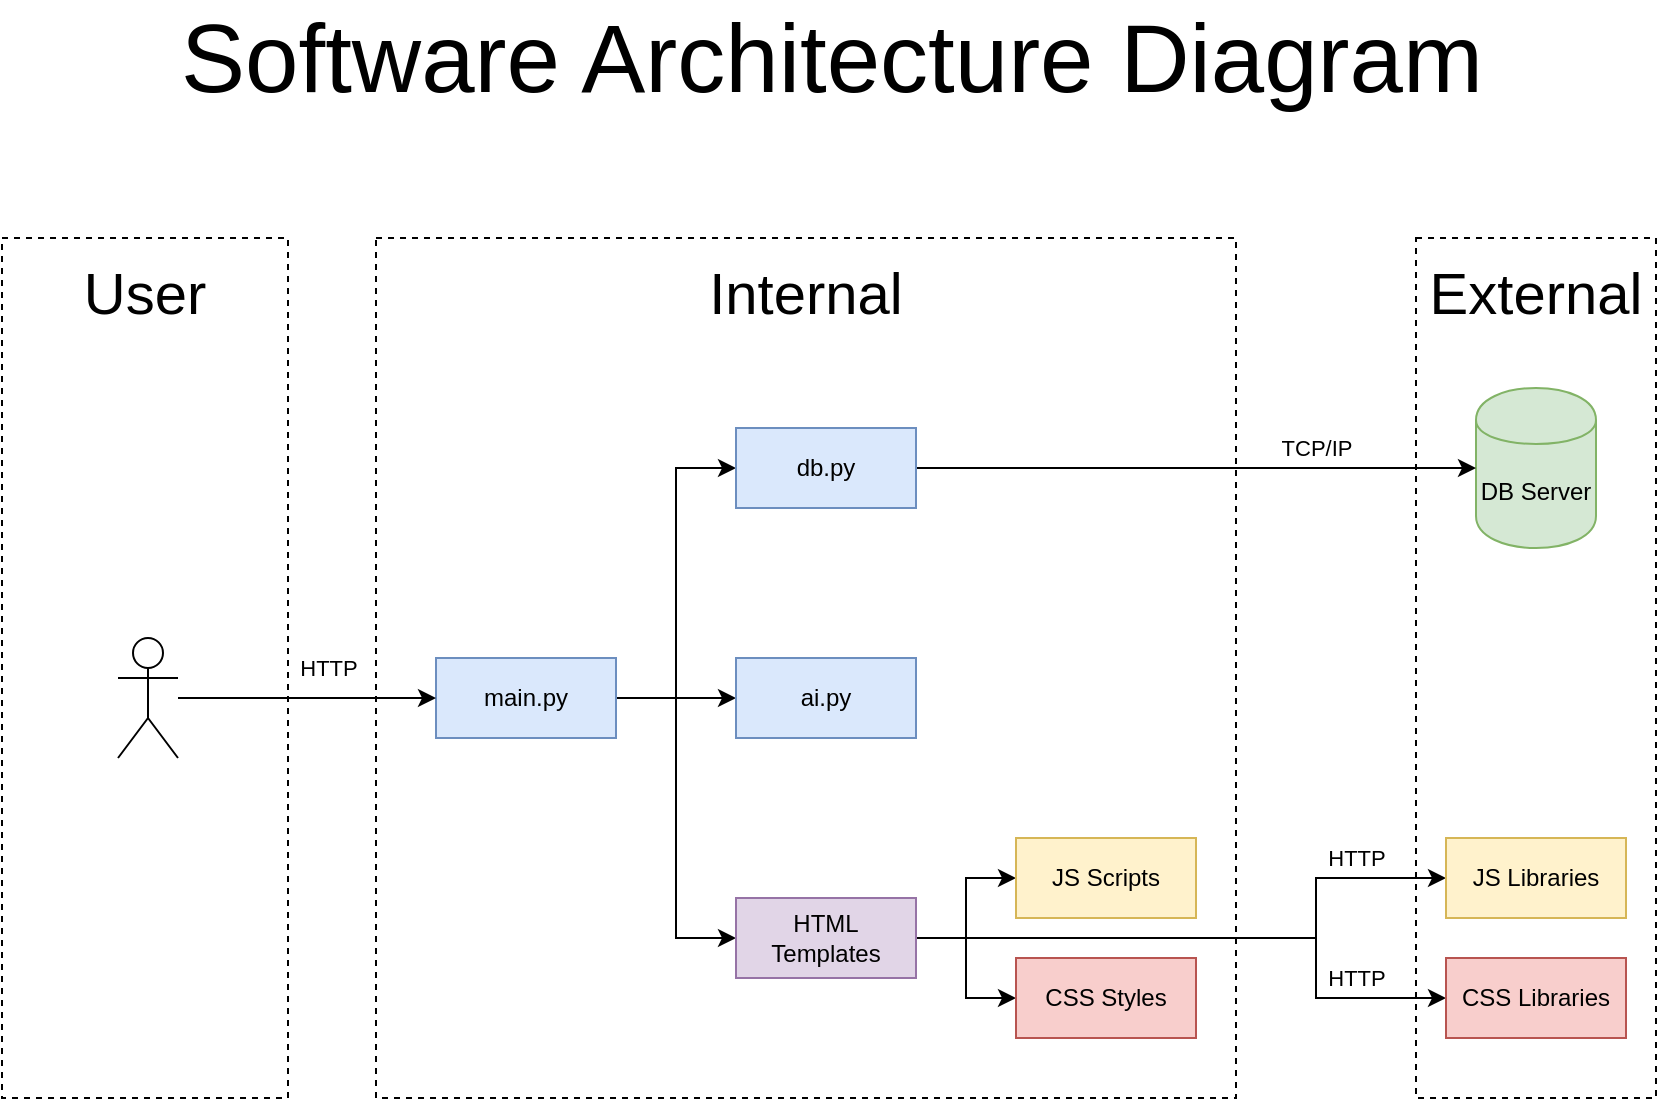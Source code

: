 <mxfile version="21.1.2" type="device">
  <diagram name="Página-1" id="v2aNgxTh3xgR2N08UNbh">
    <mxGraphModel dx="1050" dy="573" grid="1" gridSize="10" guides="1" tooltips="1" connect="1" arrows="1" fold="1" page="1" pageScale="1" pageWidth="827" pageHeight="1169" math="0" shadow="0">
      <root>
        <mxCell id="0" />
        <mxCell id="1" parent="0" />
        <mxCell id="pgucyoUJA00ZQtkNKtDw-3" value="External" style="html=1;dashed=1;whiteSpace=wrap;spacingTop=-375;fontSize=29;" vertex="1" parent="1">
          <mxGeometry x="707" y="155" width="120" height="430" as="geometry" />
        </mxCell>
        <mxCell id="pgucyoUJA00ZQtkNKtDw-1" value="DB Server" style="shape=cylinder;whiteSpace=wrap;html=1;boundedLbl=1;backgroundOutline=1;fillColor=#d5e8d4;strokeColor=#82b366;" vertex="1" parent="1">
          <mxGeometry x="737" y="230" width="60" height="80" as="geometry" />
        </mxCell>
        <mxCell id="pgucyoUJA00ZQtkNKtDw-6" value="Internal" style="html=1;dashed=1;whiteSpace=wrap;fontSize=29;spacingTop=-375;" vertex="1" parent="1">
          <mxGeometry x="187" y="155" width="430" height="430" as="geometry" />
        </mxCell>
        <mxCell id="pgucyoUJA00ZQtkNKtDw-19" style="edgeStyle=orthogonalEdgeStyle;rounded=0;orthogonalLoop=1;jettySize=auto;html=1;entryX=0;entryY=0.5;entryDx=0;entryDy=0;" edge="1" parent="1" source="pgucyoUJA00ZQtkNKtDw-11" target="pgucyoUJA00ZQtkNKtDw-15">
          <mxGeometry relative="1" as="geometry" />
        </mxCell>
        <mxCell id="pgucyoUJA00ZQtkNKtDw-21" style="edgeStyle=orthogonalEdgeStyle;rounded=0;orthogonalLoop=1;jettySize=auto;html=1;entryX=0;entryY=0.5;entryDx=0;entryDy=0;" edge="1" parent="1" source="pgucyoUJA00ZQtkNKtDw-11" target="pgucyoUJA00ZQtkNKtDw-20">
          <mxGeometry relative="1" as="geometry" />
        </mxCell>
        <mxCell id="pgucyoUJA00ZQtkNKtDw-27" style="edgeStyle=orthogonalEdgeStyle;rounded=0;orthogonalLoop=1;jettySize=auto;html=1;entryX=0;entryY=0.5;entryDx=0;entryDy=0;" edge="1" parent="1" source="pgucyoUJA00ZQtkNKtDw-11" target="pgucyoUJA00ZQtkNKtDw-22">
          <mxGeometry relative="1" as="geometry">
            <Array as="points">
              <mxPoint x="337" y="385" />
              <mxPoint x="337" y="505" />
            </Array>
          </mxGeometry>
        </mxCell>
        <mxCell id="pgucyoUJA00ZQtkNKtDw-11" value="main.py" style="rounded=0;whiteSpace=wrap;html=1;fillColor=#dae8fc;strokeColor=#6c8ebf;" vertex="1" parent="1">
          <mxGeometry x="217" y="365" width="90" height="40" as="geometry" />
        </mxCell>
        <mxCell id="pgucyoUJA00ZQtkNKtDw-16" style="edgeStyle=orthogonalEdgeStyle;rounded=0;orthogonalLoop=1;jettySize=auto;html=1;entryX=0;entryY=0.5;entryDx=0;entryDy=0;fontSize=21;" edge="1" parent="1" source="pgucyoUJA00ZQtkNKtDw-15" target="pgucyoUJA00ZQtkNKtDw-1">
          <mxGeometry relative="1" as="geometry">
            <mxPoint x="627" y="220" as="targetPoint" />
          </mxGeometry>
        </mxCell>
        <mxCell id="pgucyoUJA00ZQtkNKtDw-37" value="TCP/IP" style="edgeLabel;html=1;align=center;verticalAlign=middle;resizable=0;points=[];" vertex="1" connectable="0" parent="pgucyoUJA00ZQtkNKtDw-16">
          <mxGeometry x="0.356" y="-2" relative="1" as="geometry">
            <mxPoint x="10" y="-12" as="offset" />
          </mxGeometry>
        </mxCell>
        <mxCell id="pgucyoUJA00ZQtkNKtDw-15" value="db.py" style="rounded=0;whiteSpace=wrap;html=1;fillColor=#dae8fc;strokeColor=#6c8ebf;" vertex="1" parent="1">
          <mxGeometry x="367" y="250" width="90" height="40" as="geometry" />
        </mxCell>
        <mxCell id="pgucyoUJA00ZQtkNKtDw-20" value="ai.py" style="rounded=0;whiteSpace=wrap;html=1;fillColor=#dae8fc;strokeColor=#6c8ebf;" vertex="1" parent="1">
          <mxGeometry x="367" y="365" width="90" height="40" as="geometry" />
        </mxCell>
        <mxCell id="pgucyoUJA00ZQtkNKtDw-28" style="edgeStyle=orthogonalEdgeStyle;rounded=0;orthogonalLoop=1;jettySize=auto;html=1;entryX=0;entryY=0.5;entryDx=0;entryDy=0;" edge="1" parent="1" source="pgucyoUJA00ZQtkNKtDw-22" target="pgucyoUJA00ZQtkNKtDw-23">
          <mxGeometry relative="1" as="geometry" />
        </mxCell>
        <mxCell id="pgucyoUJA00ZQtkNKtDw-29" style="edgeStyle=orthogonalEdgeStyle;rounded=0;orthogonalLoop=1;jettySize=auto;html=1;entryX=0;entryY=0.5;entryDx=0;entryDy=0;" edge="1" parent="1" source="pgucyoUJA00ZQtkNKtDw-22" target="pgucyoUJA00ZQtkNKtDw-24">
          <mxGeometry relative="1" as="geometry" />
        </mxCell>
        <mxCell id="pgucyoUJA00ZQtkNKtDw-30" style="edgeStyle=orthogonalEdgeStyle;rounded=0;orthogonalLoop=1;jettySize=auto;html=1;entryX=0;entryY=0.5;entryDx=0;entryDy=0;" edge="1" parent="1" source="pgucyoUJA00ZQtkNKtDw-22" target="pgucyoUJA00ZQtkNKtDw-25">
          <mxGeometry relative="1" as="geometry">
            <Array as="points">
              <mxPoint x="657" y="505" />
              <mxPoint x="657" y="475" />
            </Array>
          </mxGeometry>
        </mxCell>
        <mxCell id="pgucyoUJA00ZQtkNKtDw-35" value="HTTP" style="edgeLabel;html=1;align=center;verticalAlign=middle;resizable=0;points=[];" vertex="1" connectable="0" parent="pgucyoUJA00ZQtkNKtDw-30">
          <mxGeometry x="0.649" y="3" relative="1" as="geometry">
            <mxPoint x="7" y="-7" as="offset" />
          </mxGeometry>
        </mxCell>
        <mxCell id="pgucyoUJA00ZQtkNKtDw-31" style="edgeStyle=orthogonalEdgeStyle;rounded=0;orthogonalLoop=1;jettySize=auto;html=1;entryX=0;entryY=0.5;entryDx=0;entryDy=0;" edge="1" parent="1" source="pgucyoUJA00ZQtkNKtDw-22" target="pgucyoUJA00ZQtkNKtDw-26">
          <mxGeometry relative="1" as="geometry">
            <Array as="points">
              <mxPoint x="657" y="505" />
              <mxPoint x="657" y="535" />
            </Array>
          </mxGeometry>
        </mxCell>
        <mxCell id="pgucyoUJA00ZQtkNKtDw-36" value="HTTP" style="edgeLabel;html=1;align=center;verticalAlign=middle;resizable=0;points=[];" vertex="1" connectable="0" parent="pgucyoUJA00ZQtkNKtDw-31">
          <mxGeometry x="0.722" y="2" relative="1" as="geometry">
            <mxPoint x="-4" y="-8" as="offset" />
          </mxGeometry>
        </mxCell>
        <mxCell id="pgucyoUJA00ZQtkNKtDw-22" value="HTML Templates" style="rounded=0;whiteSpace=wrap;html=1;fillColor=#e1d5e7;strokeColor=#9673a6;" vertex="1" parent="1">
          <mxGeometry x="367" y="485" width="90" height="40" as="geometry" />
        </mxCell>
        <mxCell id="pgucyoUJA00ZQtkNKtDw-23" value="JS Scripts" style="rounded=0;whiteSpace=wrap;html=1;fillColor=#fff2cc;strokeColor=#d6b656;" vertex="1" parent="1">
          <mxGeometry x="507" y="455" width="90" height="40" as="geometry" />
        </mxCell>
        <mxCell id="pgucyoUJA00ZQtkNKtDw-24" value="CSS Styles" style="rounded=0;whiteSpace=wrap;html=1;fillColor=#f8cecc;strokeColor=#b85450;" vertex="1" parent="1">
          <mxGeometry x="507" y="515" width="90" height="40" as="geometry" />
        </mxCell>
        <mxCell id="pgucyoUJA00ZQtkNKtDw-25" value="JS Libraries" style="rounded=0;whiteSpace=wrap;html=1;fillColor=#fff2cc;strokeColor=#d6b656;" vertex="1" parent="1">
          <mxGeometry x="722" y="455" width="90" height="40" as="geometry" />
        </mxCell>
        <mxCell id="pgucyoUJA00ZQtkNKtDw-26" value="CSS Libraries" style="rounded=0;whiteSpace=wrap;html=1;fillColor=#f8cecc;strokeColor=#b85450;" vertex="1" parent="1">
          <mxGeometry x="722" y="515" width="90" height="40" as="geometry" />
        </mxCell>
        <mxCell id="JwAfUHx45T_cWCSivGyF-1" value="&lt;font style=&quot;font-size: 48px;&quot;&gt;Software Architecture Diagram&lt;/font&gt;" style="text;html=1;strokeColor=none;fillColor=none;align=center;verticalAlign=middle;whiteSpace=wrap;rounded=0;" vertex="1" parent="1">
          <mxGeometry x="10" y="50" width="810" height="30" as="geometry" />
        </mxCell>
        <mxCell id="VuYwLcfnHcpQzhfxhMlG-1" value="User" style="html=1;dashed=1;whiteSpace=wrap;fontSize=29;spacingTop=-375;" vertex="1" parent="1">
          <mxGeometry y="155" width="143" height="430" as="geometry" />
        </mxCell>
        <mxCell id="VuYwLcfnHcpQzhfxhMlG-3" style="edgeStyle=orthogonalEdgeStyle;rounded=0;orthogonalLoop=1;jettySize=auto;html=1;entryX=0;entryY=0.5;entryDx=0;entryDy=0;" edge="1" parent="1" source="VuYwLcfnHcpQzhfxhMlG-2" target="pgucyoUJA00ZQtkNKtDw-11">
          <mxGeometry relative="1" as="geometry" />
        </mxCell>
        <mxCell id="VuYwLcfnHcpQzhfxhMlG-4" value="HTTP" style="edgeLabel;html=1;align=center;verticalAlign=middle;resizable=0;points=[];" vertex="1" connectable="0" parent="VuYwLcfnHcpQzhfxhMlG-3">
          <mxGeometry x="0.297" y="1" relative="1" as="geometry">
            <mxPoint x="-9" y="-14" as="offset" />
          </mxGeometry>
        </mxCell>
        <mxCell id="VuYwLcfnHcpQzhfxhMlG-2" value="" style="shape=umlActor;verticalLabelPosition=bottom;verticalAlign=top;html=1;outlineConnect=0;" vertex="1" parent="1">
          <mxGeometry x="58" y="355" width="30" height="60" as="geometry" />
        </mxCell>
      </root>
    </mxGraphModel>
  </diagram>
</mxfile>
